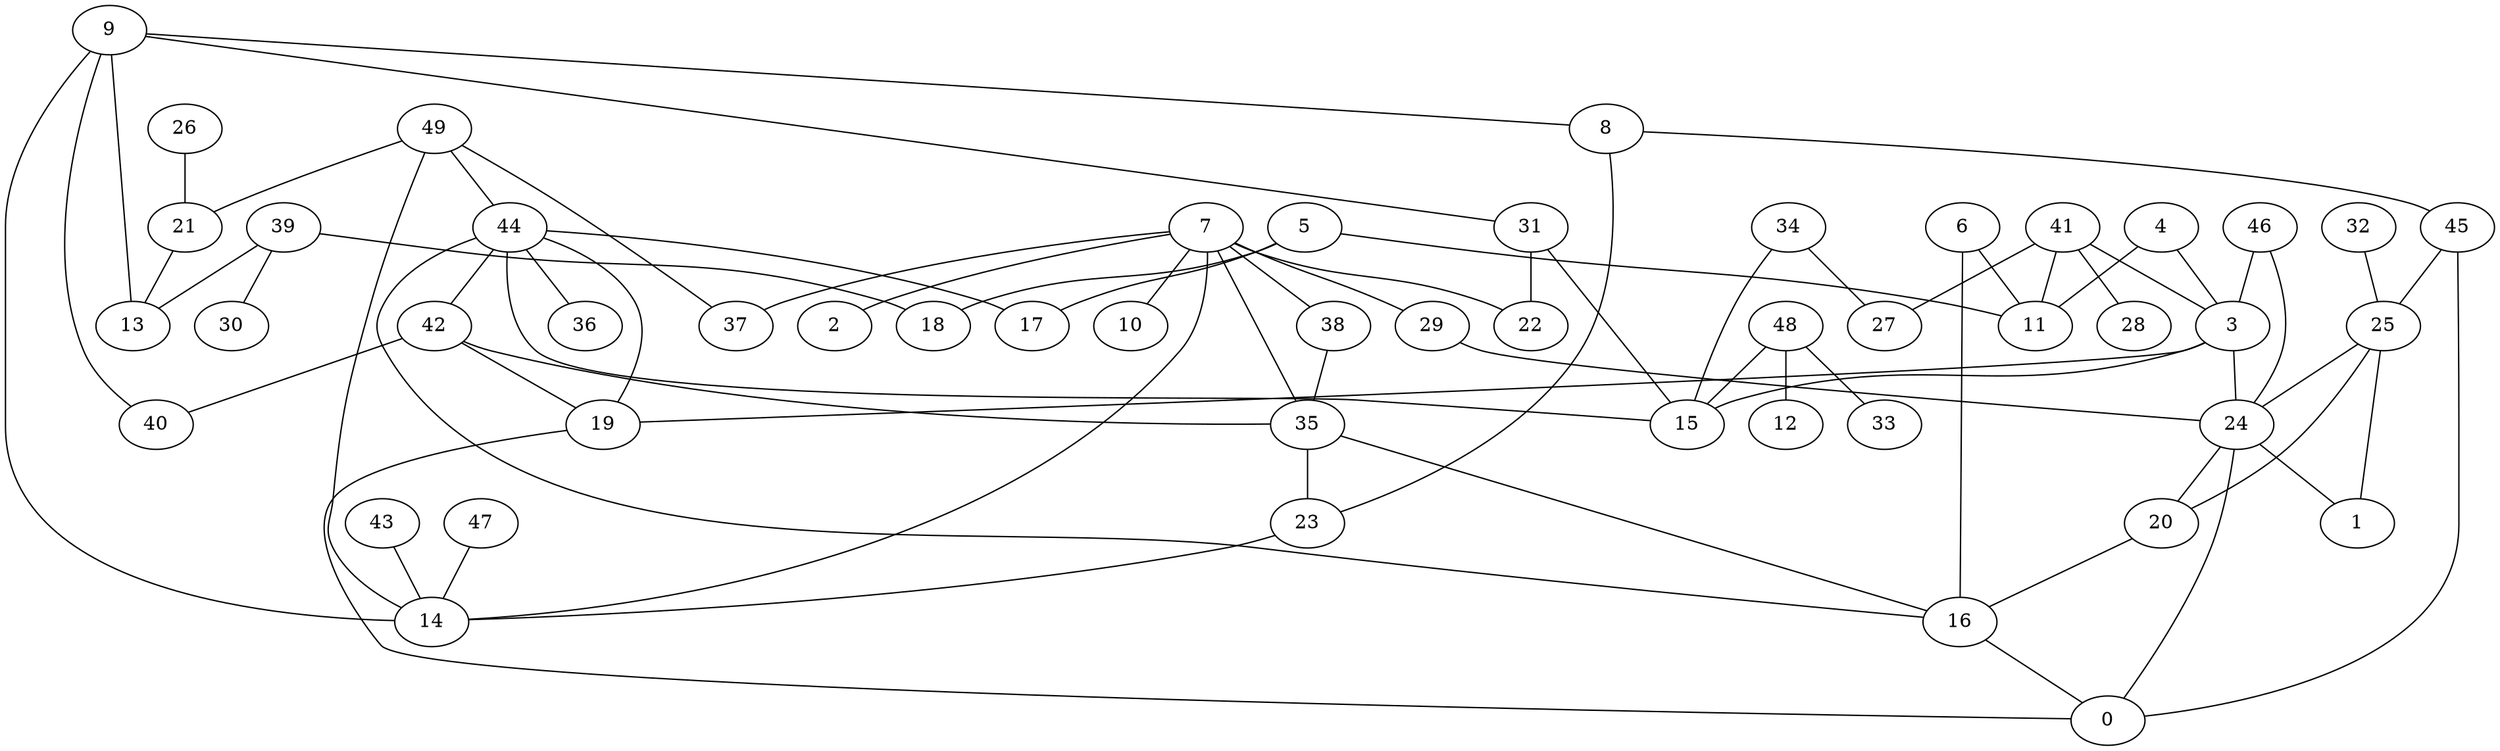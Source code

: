 digraph GG_graph {

subgraph G_graph {
edge [color = black]
"39" -> "30" [dir = none]
"39" -> "13" [dir = none]
"46" -> "3" [dir = none]
"5" -> "18" [dir = none]
"5" -> "11" [dir = none]
"5" -> "17" [dir = none]
"38" -> "35" [dir = none]
"26" -> "21" [dir = none]
"32" -> "25" [dir = none]
"20" -> "16" [dir = none]
"21" -> "13" [dir = none]
"34" -> "15" [dir = none]
"9" -> "31" [dir = none]
"9" -> "8" [dir = none]
"9" -> "13" [dir = none]
"9" -> "40" [dir = none]
"9" -> "14" [dir = none]
"48" -> "33" [dir = none]
"48" -> "12" [dir = none]
"48" -> "15" [dir = none]
"42" -> "35" [dir = none]
"49" -> "37" [dir = none]
"49" -> "14" [dir = none]
"49" -> "44" [dir = none]
"47" -> "14" [dir = none]
"16" -> "0" [dir = none]
"44" -> "36" [dir = none]
"44" -> "17" [dir = none]
"44" -> "15" [dir = none]
"44" -> "16" [dir = none]
"43" -> "14" [dir = none]
"25" -> "1" [dir = none]
"25" -> "20" [dir = none]
"41" -> "28" [dir = none]
"41" -> "27" [dir = none]
"41" -> "3" [dir = none]
"35" -> "23" [dir = none]
"35" -> "16" [dir = none]
"7" -> "2" [dir = none]
"7" -> "22" [dir = none]
"7" -> "29" [dir = none]
"7" -> "10" [dir = none]
"7" -> "14" [dir = none]
"4" -> "3" [dir = none]
"19" -> "0" [dir = none]
"45" -> "25" [dir = none]
"3" -> "15" [dir = none]
"6" -> "16" [dir = none]
"24" -> "0" [dir = none]
"7" -> "37" [dir = none]
"8" -> "23" [dir = none]
"31" -> "22" [dir = none]
"34" -> "27" [dir = none]
"41" -> "11" [dir = none]
"29" -> "24" [dir = none]
"8" -> "45" [dir = none]
"39" -> "18" [dir = none]
"7" -> "38" [dir = none]
"44" -> "19" [dir = none]
"23" -> "14" [dir = none]
"46" -> "24" [dir = none]
"42" -> "40" [dir = none]
"24" -> "20" [dir = none]
"31" -> "15" [dir = none]
"3" -> "19" [dir = none]
"25" -> "24" [dir = none]
"7" -> "35" [dir = none]
"3" -> "24" [dir = none]
"44" -> "42" [dir = none]
"6" -> "11" [dir = none]
"42" -> "19" [dir = none]
"24" -> "1" [dir = none]
"49" -> "21" [dir = none]
"45" -> "0" [dir = none]
"4" -> "11" [dir = none]
}

}
